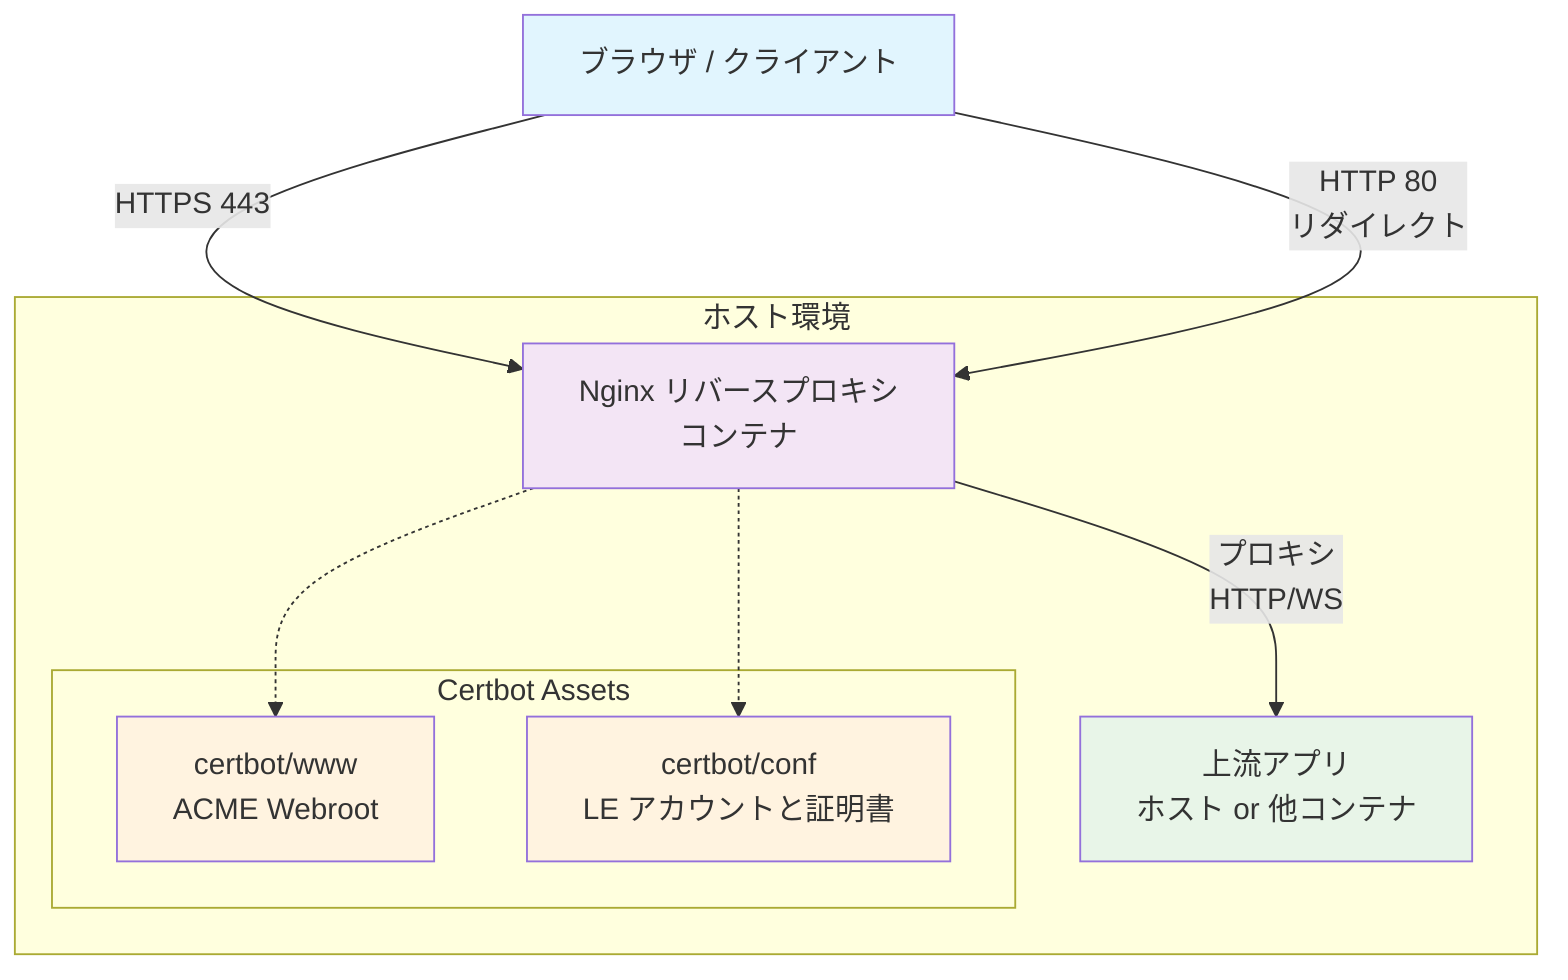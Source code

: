 flowchart TB
    user[ブラウザ / クライアント]
    
    subgraph host [ホスト環境]
        direction TB
        nginx[Nginx リバースプロキシ<br/>コンテナ]
        
        subgraph assets [Certbot Assets]
            WWW["certbot/www<br/>ACME Webroot"]
            CONF["certbot/conf<br/>LE アカウントと証明書"]
        end
        
        app[上流アプリ<br/>ホスト or 他コンテナ]
    end

    user -->|HTTPS 443| nginx
    user -->|HTTP 80<br/>リダイレクト| nginx
    nginx -.-> WWW
    nginx -.-> CONF
    nginx -->|プロキシ<br/>HTTP/WS| app

    classDef userClass fill:#e1f5fe
    classDef nginxClass fill:#f3e5f5
    classDef appClass fill:#e8f5e8
    classDef assetClass fill:#fff3e0

    class user userClass
    class nginx nginxClass
    class app appClass
    class WWW,CONF assetClass